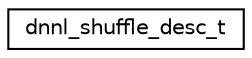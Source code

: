 digraph "Graphical Class Hierarchy"
{
 // LATEX_PDF_SIZE
  edge [fontname="Helvetica",fontsize="10",labelfontname="Helvetica",labelfontsize="10"];
  node [fontname="Helvetica",fontsize="10",shape=record];
  rankdir="LR";
  Node0 [label="dnnl_shuffle_desc_t",height=0.2,width=0.4,color="black", fillcolor="white", style="filled",URL="$structdnnl__shuffle__desc__t.html",tooltip="A descriptor of a shuffle operation."];
}
